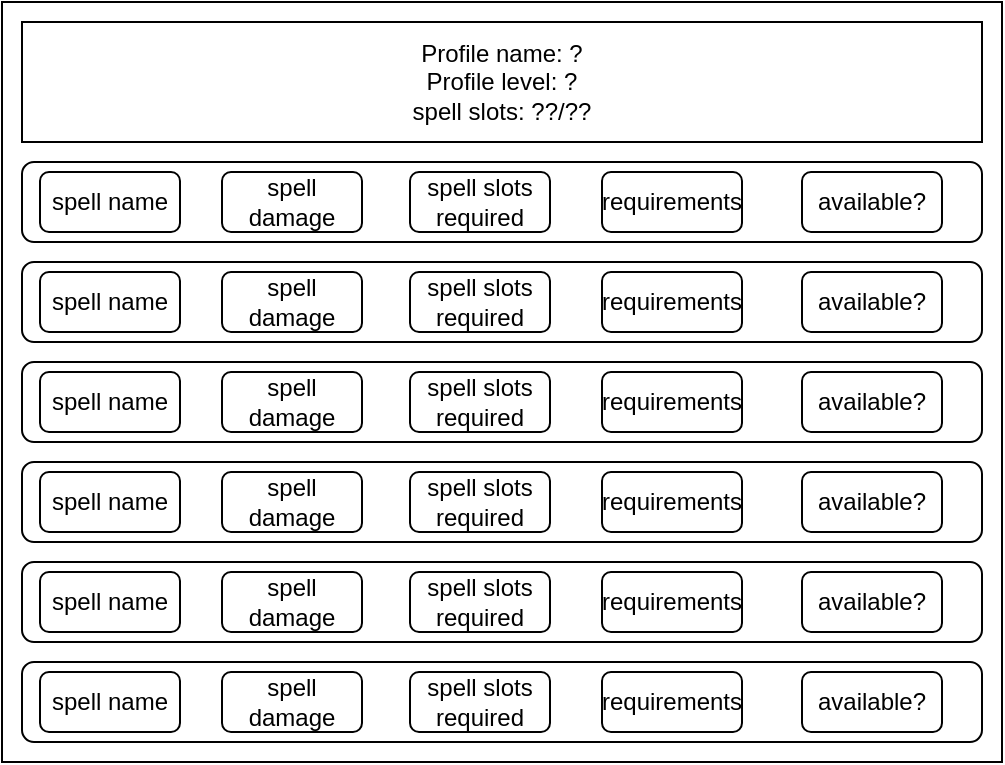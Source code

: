 <mxfile version="15.5.7" type="github"><diagram id="rOwxhJPHhdc8OBYR1lOM" name="Page-1"><mxGraphModel dx="782" dy="468" grid="1" gridSize="10" guides="1" tooltips="1" connect="1" arrows="1" fold="1" page="1" pageScale="1" pageWidth="827" pageHeight="1169" math="0" shadow="0"><root><mxCell id="0"/><mxCell id="1" parent="0"/><mxCell id="YatONnrTlh9tu8gmT4Gg-1" value="" style="rounded=0;whiteSpace=wrap;html=1;" vertex="1" parent="1"><mxGeometry x="210" y="70" width="500" height="380" as="geometry"/></mxCell><mxCell id="YatONnrTlh9tu8gmT4Gg-2" value="Profile name: ?&lt;br&gt;Profile level: ?&lt;br&gt;spell slots: ??/??" style="rounded=0;whiteSpace=wrap;html=1;" vertex="1" parent="1"><mxGeometry x="220" y="80" width="480" height="60" as="geometry"/></mxCell><mxCell id="YatONnrTlh9tu8gmT4Gg-3" value="" style="rounded=1;whiteSpace=wrap;html=1;" vertex="1" parent="1"><mxGeometry x="220" y="150" width="480" height="40" as="geometry"/></mxCell><mxCell id="YatONnrTlh9tu8gmT4Gg-4" value="spell name" style="rounded=1;whiteSpace=wrap;html=1;" vertex="1" parent="1"><mxGeometry x="229" y="155" width="70" height="30" as="geometry"/></mxCell><mxCell id="YatONnrTlh9tu8gmT4Gg-5" value="spell damage" style="rounded=1;whiteSpace=wrap;html=1;" vertex="1" parent="1"><mxGeometry x="320" y="155" width="70" height="30" as="geometry"/></mxCell><mxCell id="YatONnrTlh9tu8gmT4Gg-6" value="spell slots required" style="rounded=1;whiteSpace=wrap;html=1;" vertex="1" parent="1"><mxGeometry x="414" y="155" width="70" height="30" as="geometry"/></mxCell><mxCell id="YatONnrTlh9tu8gmT4Gg-7" value="requirements" style="rounded=1;whiteSpace=wrap;html=1;" vertex="1" parent="1"><mxGeometry x="510" y="155" width="70" height="30" as="geometry"/></mxCell><mxCell id="YatONnrTlh9tu8gmT4Gg-9" value="available?" style="rounded=1;whiteSpace=wrap;html=1;" vertex="1" parent="1"><mxGeometry x="610" y="155" width="70" height="30" as="geometry"/></mxCell><mxCell id="YatONnrTlh9tu8gmT4Gg-10" value="" style="rounded=1;whiteSpace=wrap;html=1;" vertex="1" parent="1"><mxGeometry x="220" y="200" width="480" height="40" as="geometry"/></mxCell><mxCell id="YatONnrTlh9tu8gmT4Gg-11" value="spell name" style="rounded=1;whiteSpace=wrap;html=1;" vertex="1" parent="1"><mxGeometry x="229" y="205" width="70" height="30" as="geometry"/></mxCell><mxCell id="YatONnrTlh9tu8gmT4Gg-12" value="spell damage" style="rounded=1;whiteSpace=wrap;html=1;" vertex="1" parent="1"><mxGeometry x="320" y="205" width="70" height="30" as="geometry"/></mxCell><mxCell id="YatONnrTlh9tu8gmT4Gg-13" value="spell slots required" style="rounded=1;whiteSpace=wrap;html=1;" vertex="1" parent="1"><mxGeometry x="414" y="205" width="70" height="30" as="geometry"/></mxCell><mxCell id="YatONnrTlh9tu8gmT4Gg-14" value="requirements" style="rounded=1;whiteSpace=wrap;html=1;" vertex="1" parent="1"><mxGeometry x="510" y="205" width="70" height="30" as="geometry"/></mxCell><mxCell id="YatONnrTlh9tu8gmT4Gg-15" value="available?" style="rounded=1;whiteSpace=wrap;html=1;" vertex="1" parent="1"><mxGeometry x="610" y="205" width="70" height="30" as="geometry"/></mxCell><mxCell id="YatONnrTlh9tu8gmT4Gg-16" value="" style="rounded=1;whiteSpace=wrap;html=1;" vertex="1" parent="1"><mxGeometry x="220" y="250" width="480" height="40" as="geometry"/></mxCell><mxCell id="YatONnrTlh9tu8gmT4Gg-17" value="spell name" style="rounded=1;whiteSpace=wrap;html=1;" vertex="1" parent="1"><mxGeometry x="229" y="255" width="70" height="30" as="geometry"/></mxCell><mxCell id="YatONnrTlh9tu8gmT4Gg-18" value="spell damage" style="rounded=1;whiteSpace=wrap;html=1;" vertex="1" parent="1"><mxGeometry x="320" y="255" width="70" height="30" as="geometry"/></mxCell><mxCell id="YatONnrTlh9tu8gmT4Gg-19" value="spell slots required" style="rounded=1;whiteSpace=wrap;html=1;" vertex="1" parent="1"><mxGeometry x="414" y="255" width="70" height="30" as="geometry"/></mxCell><mxCell id="YatONnrTlh9tu8gmT4Gg-20" value="requirements" style="rounded=1;whiteSpace=wrap;html=1;" vertex="1" parent="1"><mxGeometry x="510" y="255" width="70" height="30" as="geometry"/></mxCell><mxCell id="YatONnrTlh9tu8gmT4Gg-21" value="available?" style="rounded=1;whiteSpace=wrap;html=1;" vertex="1" parent="1"><mxGeometry x="610" y="255" width="70" height="30" as="geometry"/></mxCell><mxCell id="YatONnrTlh9tu8gmT4Gg-22" value="" style="rounded=1;whiteSpace=wrap;html=1;" vertex="1" parent="1"><mxGeometry x="220" y="300" width="480" height="40" as="geometry"/></mxCell><mxCell id="YatONnrTlh9tu8gmT4Gg-23" value="spell name" style="rounded=1;whiteSpace=wrap;html=1;" vertex="1" parent="1"><mxGeometry x="229" y="305" width="70" height="30" as="geometry"/></mxCell><mxCell id="YatONnrTlh9tu8gmT4Gg-24" value="spell damage" style="rounded=1;whiteSpace=wrap;html=1;" vertex="1" parent="1"><mxGeometry x="320" y="305" width="70" height="30" as="geometry"/></mxCell><mxCell id="YatONnrTlh9tu8gmT4Gg-25" value="spell slots required" style="rounded=1;whiteSpace=wrap;html=1;" vertex="1" parent="1"><mxGeometry x="414" y="305" width="70" height="30" as="geometry"/></mxCell><mxCell id="YatONnrTlh9tu8gmT4Gg-26" value="requirements" style="rounded=1;whiteSpace=wrap;html=1;" vertex="1" parent="1"><mxGeometry x="510" y="305" width="70" height="30" as="geometry"/></mxCell><mxCell id="YatONnrTlh9tu8gmT4Gg-27" value="available?" style="rounded=1;whiteSpace=wrap;html=1;" vertex="1" parent="1"><mxGeometry x="610" y="305" width="70" height="30" as="geometry"/></mxCell><mxCell id="YatONnrTlh9tu8gmT4Gg-28" value="" style="rounded=1;whiteSpace=wrap;html=1;" vertex="1" parent="1"><mxGeometry x="220" y="350" width="480" height="40" as="geometry"/></mxCell><mxCell id="YatONnrTlh9tu8gmT4Gg-29" value="spell name" style="rounded=1;whiteSpace=wrap;html=1;" vertex="1" parent="1"><mxGeometry x="229" y="355" width="70" height="30" as="geometry"/></mxCell><mxCell id="YatONnrTlh9tu8gmT4Gg-30" value="spell damage" style="rounded=1;whiteSpace=wrap;html=1;" vertex="1" parent="1"><mxGeometry x="320" y="355" width="70" height="30" as="geometry"/></mxCell><mxCell id="YatONnrTlh9tu8gmT4Gg-31" value="spell slots required" style="rounded=1;whiteSpace=wrap;html=1;" vertex="1" parent="1"><mxGeometry x="414" y="355" width="70" height="30" as="geometry"/></mxCell><mxCell id="YatONnrTlh9tu8gmT4Gg-32" value="requirements" style="rounded=1;whiteSpace=wrap;html=1;" vertex="1" parent="1"><mxGeometry x="510" y="355" width="70" height="30" as="geometry"/></mxCell><mxCell id="YatONnrTlh9tu8gmT4Gg-33" value="available?" style="rounded=1;whiteSpace=wrap;html=1;" vertex="1" parent="1"><mxGeometry x="610" y="355" width="70" height="30" as="geometry"/></mxCell><mxCell id="YatONnrTlh9tu8gmT4Gg-34" value="" style="rounded=1;whiteSpace=wrap;html=1;" vertex="1" parent="1"><mxGeometry x="220" y="400" width="480" height="40" as="geometry"/></mxCell><mxCell id="YatONnrTlh9tu8gmT4Gg-35" value="spell name" style="rounded=1;whiteSpace=wrap;html=1;" vertex="1" parent="1"><mxGeometry x="229" y="405" width="70" height="30" as="geometry"/></mxCell><mxCell id="YatONnrTlh9tu8gmT4Gg-36" value="spell damage" style="rounded=1;whiteSpace=wrap;html=1;" vertex="1" parent="1"><mxGeometry x="320" y="405" width="70" height="30" as="geometry"/></mxCell><mxCell id="YatONnrTlh9tu8gmT4Gg-37" value="spell slots required" style="rounded=1;whiteSpace=wrap;html=1;" vertex="1" parent="1"><mxGeometry x="414" y="405" width="70" height="30" as="geometry"/></mxCell><mxCell id="YatONnrTlh9tu8gmT4Gg-38" value="requirements" style="rounded=1;whiteSpace=wrap;html=1;" vertex="1" parent="1"><mxGeometry x="510" y="405" width="70" height="30" as="geometry"/></mxCell><mxCell id="YatONnrTlh9tu8gmT4Gg-39" value="available?" style="rounded=1;whiteSpace=wrap;html=1;" vertex="1" parent="1"><mxGeometry x="610" y="405" width="70" height="30" as="geometry"/></mxCell></root></mxGraphModel></diagram></mxfile>
